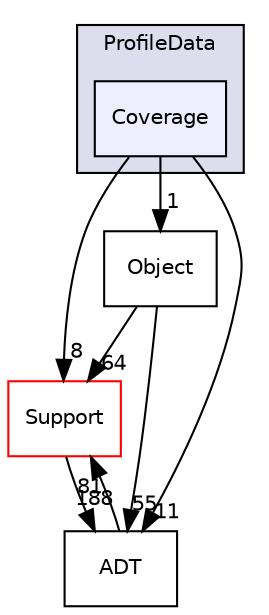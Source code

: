 digraph "include/llvm/ProfileData/Coverage" {
  bgcolor=transparent;
  compound=true
  node [ fontsize="10", fontname="Helvetica"];
  edge [ labelfontsize="10", labelfontname="Helvetica"];
  subgraph clusterdir_fb12555e9948232649f998a9a651ff9d {
    graph [ bgcolor="#ddddee", pencolor="black", label="ProfileData" fontname="Helvetica", fontsize="10", URL="dir_fb12555e9948232649f998a9a651ff9d.html"]
  dir_49de544b90afafc90150f912158a10a2 [shape=box, label="Coverage", style="filled", fillcolor="#eeeeff", pencolor="black", URL="dir_49de544b90afafc90150f912158a10a2.html"];
  }
  dir_b21276aa901501839874154d4047f901 [shape=box label="Object" URL="dir_b21276aa901501839874154d4047f901.html"];
  dir_ae1e398ac700924fa434b51c248a5531 [shape=box label="Support" color="red" URL="dir_ae1e398ac700924fa434b51c248a5531.html"];
  dir_32453792af2ba70c54e3ccae3a790d1b [shape=box label="ADT" URL="dir_32453792af2ba70c54e3ccae3a790d1b.html"];
  dir_b21276aa901501839874154d4047f901->dir_ae1e398ac700924fa434b51c248a5531 [headlabel="64", labeldistance=1.5 headhref="dir_000023_000011.html"];
  dir_b21276aa901501839874154d4047f901->dir_32453792af2ba70c54e3ccae3a790d1b [headlabel="55", labeldistance=1.5 headhref="dir_000023_000007.html"];
  dir_ae1e398ac700924fa434b51c248a5531->dir_32453792af2ba70c54e3ccae3a790d1b [headlabel="188", labeldistance=1.5 headhref="dir_000011_000007.html"];
  dir_32453792af2ba70c54e3ccae3a790d1b->dir_ae1e398ac700924fa434b51c248a5531 [headlabel="81", labeldistance=1.5 headhref="dir_000007_000011.html"];
  dir_49de544b90afafc90150f912158a10a2->dir_b21276aa901501839874154d4047f901 [headlabel="1", labeldistance=1.5 headhref="dir_000297_000023.html"];
  dir_49de544b90afafc90150f912158a10a2->dir_ae1e398ac700924fa434b51c248a5531 [headlabel="8", labeldistance=1.5 headhref="dir_000297_000011.html"];
  dir_49de544b90afafc90150f912158a10a2->dir_32453792af2ba70c54e3ccae3a790d1b [headlabel="11", labeldistance=1.5 headhref="dir_000297_000007.html"];
}
